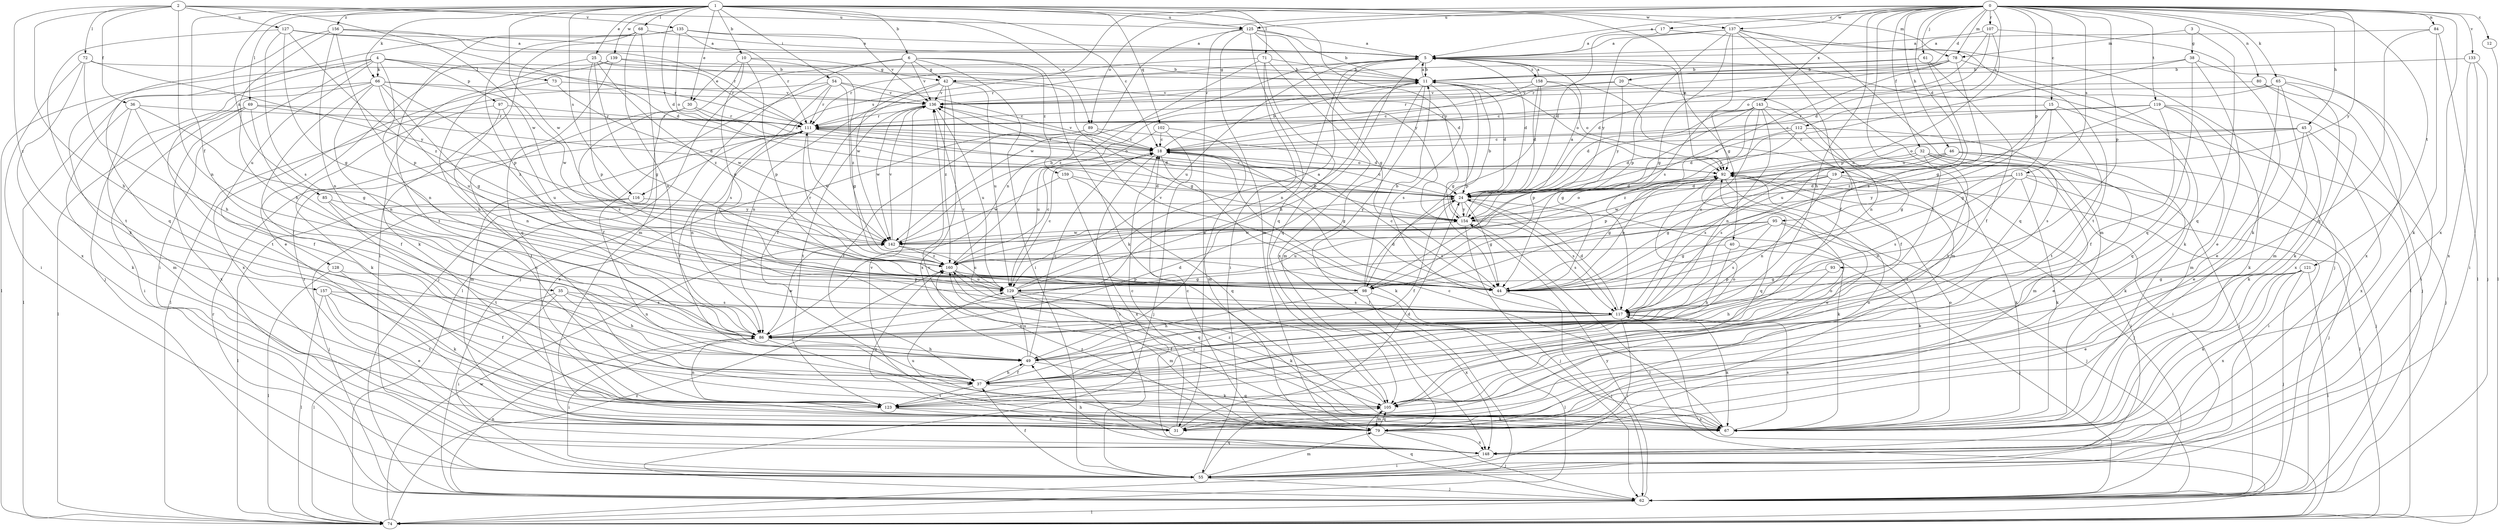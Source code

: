 strict digraph  {
0;
1;
2;
3;
4;
5;
6;
10;
11;
12;
15;
17;
18;
19;
20;
24;
25;
30;
31;
32;
35;
36;
37;
38;
40;
42;
44;
45;
46;
49;
54;
55;
61;
62;
65;
66;
67;
68;
69;
71;
72;
73;
74;
78;
79;
80;
84;
85;
86;
89;
92;
93;
95;
97;
98;
102;
105;
107;
111;
112;
115;
116;
117;
119;
121;
123;
125;
127;
128;
129;
133;
135;
136;
137;
139;
142;
143;
148;
154;
156;
157;
158;
159;
160;
0 -> 5  [label=a];
0 -> 12  [label=c];
0 -> 15  [label=c];
0 -> 17  [label=c];
0 -> 19  [label=d];
0 -> 20  [label=d];
0 -> 32  [label=f];
0 -> 45  [label=h];
0 -> 46  [label=h];
0 -> 49  [label=h];
0 -> 61  [label=j];
0 -> 65  [label=k];
0 -> 78  [label=m];
0 -> 80  [label=n];
0 -> 84  [label=n];
0 -> 89  [label=o];
0 -> 93  [label=p];
0 -> 95  [label=p];
0 -> 107  [label=r];
0 -> 112  [label=s];
0 -> 115  [label=s];
0 -> 116  [label=s];
0 -> 119  [label=t];
0 -> 121  [label=t];
0 -> 123  [label=t];
0 -> 125  [label=u];
0 -> 133  [label=v];
0 -> 137  [label=w];
0 -> 143  [label=x];
0 -> 148  [label=x];
0 -> 154  [label=y];
1 -> 6  [label=b];
1 -> 10  [label=b];
1 -> 18  [label=c];
1 -> 24  [label=d];
1 -> 25  [label=e];
1 -> 30  [label=e];
1 -> 35  [label=f];
1 -> 54  [label=i];
1 -> 66  [label=k];
1 -> 68  [label=l];
1 -> 69  [label=l];
1 -> 71  [label=l];
1 -> 78  [label=m];
1 -> 85  [label=n];
1 -> 89  [label=o];
1 -> 92  [label=o];
1 -> 102  [label=q];
1 -> 116  [label=s];
1 -> 125  [label=u];
1 -> 137  [label=w];
1 -> 139  [label=w];
1 -> 142  [label=w];
1 -> 154  [label=y];
1 -> 156  [label=z];
2 -> 36  [label=f];
2 -> 49  [label=h];
2 -> 72  [label=l];
2 -> 86  [label=n];
2 -> 125  [label=u];
2 -> 127  [label=u];
2 -> 135  [label=v];
2 -> 142  [label=w];
2 -> 157  [label=z];
3 -> 38  [label=g];
3 -> 78  [label=m];
3 -> 105  [label=q];
4 -> 55  [label=i];
4 -> 62  [label=j];
4 -> 66  [label=k];
4 -> 73  [label=l];
4 -> 74  [label=l];
4 -> 86  [label=n];
4 -> 97  [label=p];
4 -> 111  [label=r];
4 -> 128  [label=u];
5 -> 11  [label=b];
5 -> 24  [label=d];
5 -> 40  [label=g];
5 -> 42  [label=g];
5 -> 49  [label=h];
5 -> 74  [label=l];
5 -> 86  [label=n];
5 -> 129  [label=u];
5 -> 142  [label=w];
5 -> 158  [label=z];
6 -> 42  [label=g];
6 -> 55  [label=i];
6 -> 62  [label=j];
6 -> 67  [label=k];
6 -> 74  [label=l];
6 -> 136  [label=v];
6 -> 142  [label=w];
6 -> 159  [label=z];
10 -> 30  [label=e];
10 -> 42  [label=g];
10 -> 62  [label=j];
10 -> 98  [label=p];
10 -> 129  [label=u];
10 -> 160  [label=z];
11 -> 5  [label=a];
11 -> 24  [label=d];
11 -> 44  [label=g];
11 -> 74  [label=l];
11 -> 79  [label=m];
11 -> 92  [label=o];
11 -> 117  [label=s];
11 -> 136  [label=v];
12 -> 74  [label=l];
15 -> 44  [label=g];
15 -> 105  [label=q];
15 -> 111  [label=r];
15 -> 123  [label=t];
15 -> 129  [label=u];
17 -> 5  [label=a];
17 -> 24  [label=d];
17 -> 123  [label=t];
18 -> 11  [label=b];
18 -> 44  [label=g];
18 -> 55  [label=i];
18 -> 67  [label=k];
18 -> 92  [label=o];
18 -> 111  [label=r];
18 -> 136  [label=v];
19 -> 24  [label=d];
19 -> 44  [label=g];
19 -> 55  [label=i];
19 -> 67  [label=k];
19 -> 86  [label=n];
19 -> 142  [label=w];
20 -> 86  [label=n];
20 -> 111  [label=r];
20 -> 136  [label=v];
20 -> 154  [label=y];
24 -> 18  [label=c];
24 -> 37  [label=f];
24 -> 44  [label=g];
24 -> 67  [label=k];
24 -> 117  [label=s];
24 -> 154  [label=y];
25 -> 11  [label=b];
25 -> 44  [label=g];
25 -> 49  [label=h];
25 -> 98  [label=p];
25 -> 111  [label=r];
25 -> 160  [label=z];
30 -> 18  [label=c];
30 -> 111  [label=r];
30 -> 117  [label=s];
30 -> 123  [label=t];
31 -> 18  [label=c];
31 -> 24  [label=d];
31 -> 111  [label=r];
31 -> 129  [label=u];
31 -> 160  [label=z];
32 -> 55  [label=i];
32 -> 62  [label=j];
32 -> 79  [label=m];
32 -> 92  [label=o];
32 -> 117  [label=s];
32 -> 123  [label=t];
35 -> 49  [label=h];
35 -> 55  [label=i];
35 -> 74  [label=l];
35 -> 86  [label=n];
35 -> 117  [label=s];
36 -> 37  [label=f];
36 -> 44  [label=g];
36 -> 67  [label=k];
36 -> 79  [label=m];
36 -> 111  [label=r];
37 -> 49  [label=h];
37 -> 92  [label=o];
37 -> 105  [label=q];
37 -> 123  [label=t];
38 -> 11  [label=b];
38 -> 31  [label=e];
38 -> 105  [label=q];
38 -> 148  [label=x];
38 -> 160  [label=z];
40 -> 49  [label=h];
40 -> 62  [label=j];
40 -> 160  [label=z];
42 -> 37  [label=f];
42 -> 44  [label=g];
42 -> 86  [label=n];
42 -> 129  [label=u];
42 -> 136  [label=v];
42 -> 148  [label=x];
42 -> 160  [label=z];
44 -> 18  [label=c];
44 -> 62  [label=j];
44 -> 92  [label=o];
44 -> 136  [label=v];
45 -> 18  [label=c];
45 -> 24  [label=d];
45 -> 31  [label=e];
45 -> 67  [label=k];
45 -> 92  [label=o];
45 -> 148  [label=x];
46 -> 31  [label=e];
46 -> 62  [label=j];
46 -> 67  [label=k];
46 -> 92  [label=o];
46 -> 98  [label=p];
46 -> 117  [label=s];
49 -> 18  [label=c];
49 -> 37  [label=f];
49 -> 67  [label=k];
49 -> 129  [label=u];
54 -> 18  [label=c];
54 -> 37  [label=f];
54 -> 44  [label=g];
54 -> 74  [label=l];
54 -> 111  [label=r];
54 -> 117  [label=s];
54 -> 136  [label=v];
55 -> 37  [label=f];
55 -> 62  [label=j];
55 -> 79  [label=m];
55 -> 105  [label=q];
61 -> 11  [label=b];
61 -> 37  [label=f];
61 -> 111  [label=r];
61 -> 117  [label=s];
62 -> 74  [label=l];
62 -> 86  [label=n];
62 -> 105  [label=q];
62 -> 111  [label=r];
62 -> 154  [label=y];
65 -> 18  [label=c];
65 -> 31  [label=e];
65 -> 55  [label=i];
65 -> 67  [label=k];
65 -> 79  [label=m];
65 -> 136  [label=v];
66 -> 37  [label=f];
66 -> 44  [label=g];
66 -> 74  [label=l];
66 -> 86  [label=n];
66 -> 123  [label=t];
66 -> 129  [label=u];
66 -> 136  [label=v];
66 -> 142  [label=w];
66 -> 160  [label=z];
67 -> 18  [label=c];
67 -> 92  [label=o];
67 -> 117  [label=s];
67 -> 136  [label=v];
67 -> 160  [label=z];
68 -> 5  [label=a];
68 -> 55  [label=i];
68 -> 79  [label=m];
68 -> 86  [label=n];
68 -> 123  [label=t];
69 -> 24  [label=d];
69 -> 37  [label=f];
69 -> 55  [label=i];
69 -> 74  [label=l];
69 -> 111  [label=r];
69 -> 148  [label=x];
71 -> 11  [label=b];
71 -> 55  [label=i];
71 -> 105  [label=q];
71 -> 111  [label=r];
71 -> 148  [label=x];
71 -> 160  [label=z];
72 -> 11  [label=b];
72 -> 49  [label=h];
72 -> 55  [label=i];
72 -> 148  [label=x];
72 -> 154  [label=y];
73 -> 136  [label=v];
73 -> 142  [label=w];
73 -> 148  [label=x];
74 -> 117  [label=s];
74 -> 142  [label=w];
74 -> 160  [label=z];
78 -> 11  [label=b];
78 -> 24  [label=d];
78 -> 44  [label=g];
78 -> 67  [label=k];
78 -> 111  [label=r];
78 -> 142  [label=w];
79 -> 18  [label=c];
79 -> 62  [label=j];
79 -> 92  [label=o];
79 -> 105  [label=q];
79 -> 136  [label=v];
79 -> 148  [label=x];
79 -> 160  [label=z];
80 -> 62  [label=j];
80 -> 136  [label=v];
80 -> 148  [label=x];
84 -> 5  [label=a];
84 -> 67  [label=k];
84 -> 74  [label=l];
84 -> 105  [label=q];
85 -> 86  [label=n];
85 -> 123  [label=t];
85 -> 154  [label=y];
86 -> 24  [label=d];
86 -> 49  [label=h];
86 -> 55  [label=i];
86 -> 67  [label=k];
86 -> 142  [label=w];
89 -> 18  [label=c];
89 -> 24  [label=d];
89 -> 31  [label=e];
89 -> 37  [label=f];
92 -> 24  [label=d];
92 -> 31  [label=e];
92 -> 44  [label=g];
92 -> 62  [label=j];
92 -> 74  [label=l];
92 -> 105  [label=q];
93 -> 44  [label=g];
93 -> 49  [label=h];
95 -> 44  [label=g];
95 -> 62  [label=j];
95 -> 67  [label=k];
95 -> 117  [label=s];
95 -> 129  [label=u];
95 -> 142  [label=w];
97 -> 67  [label=k];
97 -> 86  [label=n];
97 -> 111  [label=r];
97 -> 129  [label=u];
98 -> 11  [label=b];
98 -> 24  [label=d];
98 -> 49  [label=h];
98 -> 74  [label=l];
98 -> 148  [label=x];
102 -> 18  [label=c];
102 -> 62  [label=j];
102 -> 79  [label=m];
102 -> 129  [label=u];
105 -> 79  [label=m];
105 -> 92  [label=o];
105 -> 160  [label=z];
107 -> 5  [label=a];
107 -> 24  [label=d];
107 -> 67  [label=k];
107 -> 92  [label=o];
107 -> 98  [label=p];
111 -> 18  [label=c];
111 -> 24  [label=d];
111 -> 37  [label=f];
111 -> 79  [label=m];
111 -> 86  [label=n];
111 -> 92  [label=o];
111 -> 142  [label=w];
112 -> 18  [label=c];
112 -> 24  [label=d];
112 -> 44  [label=g];
112 -> 117  [label=s];
112 -> 160  [label=z];
115 -> 24  [label=d];
115 -> 55  [label=i];
115 -> 62  [label=j];
115 -> 67  [label=k];
115 -> 86  [label=n];
115 -> 117  [label=s];
115 -> 154  [label=y];
116 -> 62  [label=j];
116 -> 74  [label=l];
116 -> 154  [label=y];
117 -> 24  [label=d];
117 -> 37  [label=f];
117 -> 55  [label=i];
117 -> 67  [label=k];
117 -> 86  [label=n];
117 -> 136  [label=v];
119 -> 18  [label=c];
119 -> 37  [label=f];
119 -> 62  [label=j];
119 -> 67  [label=k];
119 -> 79  [label=m];
119 -> 111  [label=r];
119 -> 160  [label=z];
121 -> 31  [label=e];
121 -> 44  [label=g];
121 -> 62  [label=j];
121 -> 67  [label=k];
121 -> 74  [label=l];
121 -> 98  [label=p];
121 -> 148  [label=x];
123 -> 31  [label=e];
123 -> 67  [label=k];
123 -> 86  [label=n];
125 -> 5  [label=a];
125 -> 11  [label=b];
125 -> 31  [label=e];
125 -> 44  [label=g];
125 -> 79  [label=m];
125 -> 86  [label=n];
125 -> 105  [label=q];
125 -> 154  [label=y];
127 -> 5  [label=a];
127 -> 24  [label=d];
127 -> 44  [label=g];
127 -> 117  [label=s];
127 -> 123  [label=t];
127 -> 160  [label=z];
128 -> 67  [label=k];
128 -> 74  [label=l];
128 -> 98  [label=p];
129 -> 5  [label=a];
129 -> 11  [label=b];
129 -> 18  [label=c];
129 -> 67  [label=k];
129 -> 79  [label=m];
129 -> 117  [label=s];
133 -> 11  [label=b];
133 -> 55  [label=i];
133 -> 62  [label=j];
133 -> 148  [label=x];
135 -> 5  [label=a];
135 -> 92  [label=o];
135 -> 98  [label=p];
135 -> 105  [label=q];
135 -> 111  [label=r];
135 -> 136  [label=v];
136 -> 111  [label=r];
136 -> 123  [label=t];
136 -> 129  [label=u];
136 -> 142  [label=w];
137 -> 5  [label=a];
137 -> 37  [label=f];
137 -> 44  [label=g];
137 -> 62  [label=j];
137 -> 79  [label=m];
137 -> 98  [label=p];
137 -> 105  [label=q];
137 -> 117  [label=s];
137 -> 154  [label=y];
139 -> 11  [label=b];
139 -> 24  [label=d];
139 -> 31  [label=e];
139 -> 67  [label=k];
139 -> 105  [label=q];
142 -> 11  [label=b];
142 -> 129  [label=u];
142 -> 136  [label=v];
142 -> 160  [label=z];
143 -> 24  [label=d];
143 -> 37  [label=f];
143 -> 44  [label=g];
143 -> 86  [label=n];
143 -> 98  [label=p];
143 -> 111  [label=r];
143 -> 117  [label=s];
143 -> 123  [label=t];
148 -> 49  [label=h];
148 -> 55  [label=i];
154 -> 5  [label=a];
154 -> 11  [label=b];
154 -> 62  [label=j];
154 -> 74  [label=l];
154 -> 92  [label=o];
154 -> 117  [label=s];
154 -> 136  [label=v];
154 -> 142  [label=w];
156 -> 5  [label=a];
156 -> 49  [label=h];
156 -> 67  [label=k];
156 -> 86  [label=n];
156 -> 98  [label=p];
156 -> 111  [label=r];
157 -> 31  [label=e];
157 -> 37  [label=f];
157 -> 74  [label=l];
157 -> 117  [label=s];
157 -> 123  [label=t];
158 -> 5  [label=a];
158 -> 18  [label=c];
158 -> 24  [label=d];
158 -> 79  [label=m];
158 -> 92  [label=o];
158 -> 98  [label=p];
158 -> 136  [label=v];
159 -> 24  [label=d];
159 -> 105  [label=q];
159 -> 142  [label=w];
159 -> 148  [label=x];
160 -> 18  [label=c];
160 -> 44  [label=g];
160 -> 98  [label=p];
160 -> 105  [label=q];
160 -> 111  [label=r];
160 -> 129  [label=u];
}
